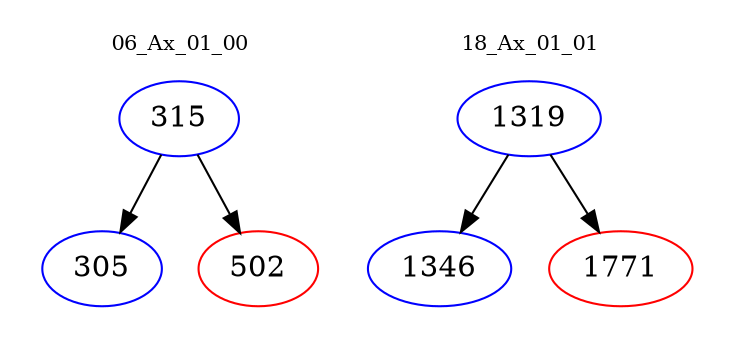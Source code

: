 digraph{
subgraph cluster_0 {
color = white
label = "06_Ax_01_00";
fontsize=10;
T0_315 [label="315", color="blue"]
T0_315 -> T0_305 [color="black"]
T0_305 [label="305", color="blue"]
T0_315 -> T0_502 [color="black"]
T0_502 [label="502", color="red"]
}
subgraph cluster_1 {
color = white
label = "18_Ax_01_01";
fontsize=10;
T1_1319 [label="1319", color="blue"]
T1_1319 -> T1_1346 [color="black"]
T1_1346 [label="1346", color="blue"]
T1_1319 -> T1_1771 [color="black"]
T1_1771 [label="1771", color="red"]
}
}
